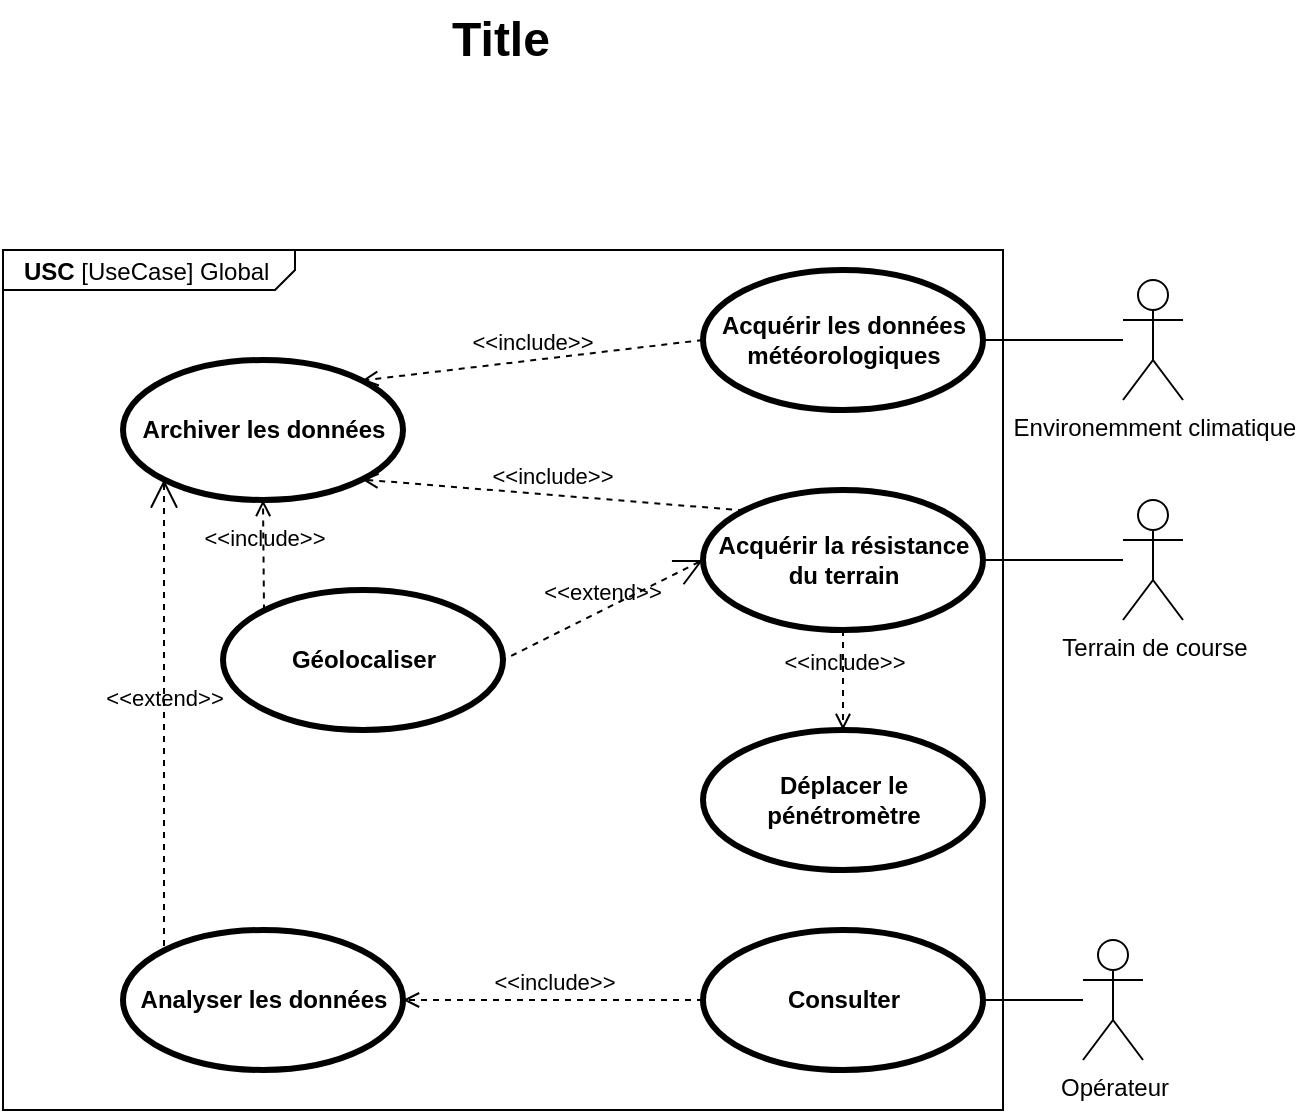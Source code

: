 <mxfile version="26.0.10">
  <diagram name="Page-1" id="929967ad-93f9-6ef4-fab6-5d389245f69c">
    <mxGraphModel dx="1003" dy="793" grid="1" gridSize="10" guides="1" tooltips="1" connect="1" arrows="1" fold="1" page="1" pageScale="1.5" pageWidth="1169" pageHeight="826" background="none" math="0" shadow="0">
      <root>
        <mxCell id="0" style=";html=1;" />
        <mxCell id="1" style=";html=1;" parent="0" />
        <mxCell id="1672d66443f91eb5-23" value="Title" style="text;strokeColor=none;fillColor=none;html=1;fontSize=24;fontStyle=1;verticalAlign=middle;align=center;" parent="1" vertex="1">
          <mxGeometry x="580" y="280" width="500" height="40" as="geometry" />
        </mxCell>
        <mxCell id="kc-IIqIBlsOipo_ezzUq-1" value="&lt;p style=&quot;margin: 0px ; margin-top: 4px ; margin-left: 10px ; text-align: left&quot;&gt;&lt;b&gt;USC&lt;/b&gt; [UseCase] Global&lt;/p&gt;" style="html=1;strokeWidth=1;shape=mxgraph.sysml.package;html=1;overflow=fill;whiteSpace=wrap;fillColor=none;gradientColor=none;fontSize=12;align=center;labelX=146.19;" parent="1" vertex="1">
          <mxGeometry x="581.5" y="405" width="500" height="430" as="geometry" />
        </mxCell>
        <mxCell id="kc-IIqIBlsOipo_ezzUq-2" value="Acquérir les données météorologiques" style="shape=ellipse;html=1;strokeWidth=3;fontStyle=1;whiteSpace=wrap;align=center;perimeter=ellipsePerimeter;" parent="1" vertex="1">
          <mxGeometry x="931.5" y="415" width="140" height="70" as="geometry" />
        </mxCell>
        <mxCell id="kc-IIqIBlsOipo_ezzUq-3" value="Acquérir la résistance du terrain" style="shape=ellipse;html=1;strokeWidth=3;fontStyle=1;whiteSpace=wrap;align=center;perimeter=ellipsePerimeter;" parent="1" vertex="1">
          <mxGeometry x="931.5" y="525" width="140" height="70" as="geometry" />
        </mxCell>
        <mxCell id="kc-IIqIBlsOipo_ezzUq-4" value="Déplacer le pénétromètre" style="shape=ellipse;html=1;strokeWidth=3;fontStyle=1;whiteSpace=wrap;align=center;perimeter=ellipsePerimeter;" parent="1" vertex="1">
          <mxGeometry x="931.5" y="645" width="140" height="70" as="geometry" />
        </mxCell>
        <mxCell id="kc-IIqIBlsOipo_ezzUq-5" value="Géolocaliser" style="shape=ellipse;html=1;strokeWidth=3;fontStyle=1;whiteSpace=wrap;align=center;perimeter=ellipsePerimeter;" parent="1" vertex="1">
          <mxGeometry x="691.5" y="575" width="140" height="70" as="geometry" />
        </mxCell>
        <mxCell id="kc-IIqIBlsOipo_ezzUq-7" value="Environemment climatique" style="shape=umlActor;html=1;verticalLabelPosition=bottom;verticalAlign=top;align=center;" parent="1" vertex="1">
          <mxGeometry x="1141.5" y="420" width="30" height="60" as="geometry" />
        </mxCell>
        <mxCell id="kc-IIqIBlsOipo_ezzUq-8" value="Terrain de course&lt;div&gt;&lt;br&gt;&lt;/div&gt;" style="shape=umlActor;html=1;verticalLabelPosition=bottom;verticalAlign=top;align=center;" parent="1" vertex="1">
          <mxGeometry x="1141.5" y="530" width="30" height="60" as="geometry" />
        </mxCell>
        <mxCell id="kc-IIqIBlsOipo_ezzUq-9" value="" style="edgeStyle=none;html=1;endArrow=none;verticalAlign=bottom;rounded=0;entryX=1;entryY=0.5;entryDx=0;entryDy=0;" parent="1" source="kc-IIqIBlsOipo_ezzUq-7" target="kc-IIqIBlsOipo_ezzUq-2" edge="1">
          <mxGeometry width="160" relative="1" as="geometry">
            <mxPoint x="978.5" y="575" as="sourcePoint" />
            <mxPoint x="1138.5" y="575" as="targetPoint" />
          </mxGeometry>
        </mxCell>
        <mxCell id="kc-IIqIBlsOipo_ezzUq-11" value="" style="edgeStyle=none;html=1;endArrow=none;verticalAlign=bottom;rounded=0;entryX=1;entryY=0.5;entryDx=0;entryDy=0;" parent="1" source="kc-IIqIBlsOipo_ezzUq-8" target="kc-IIqIBlsOipo_ezzUq-3" edge="1">
          <mxGeometry width="160" relative="1" as="geometry">
            <mxPoint x="978.5" y="535" as="sourcePoint" />
            <mxPoint x="1138.5" y="535" as="targetPoint" />
          </mxGeometry>
        </mxCell>
        <mxCell id="kc-IIqIBlsOipo_ezzUq-16" style="edgeStyle=orthogonalEdgeStyle;rounded=0;orthogonalLoop=1;jettySize=auto;html=1;exitX=0.5;exitY=1;exitDx=0;exitDy=0;" parent="1" edge="1">
          <mxGeometry relative="1" as="geometry">
            <mxPoint x="751.5" y="515" as="sourcePoint" />
            <mxPoint x="751.5" y="515" as="targetPoint" />
          </mxGeometry>
        </mxCell>
        <mxCell id="kc-IIqIBlsOipo_ezzUq-18" value="&amp;lt;&amp;lt;include&amp;gt;&amp;gt;" style="edgeStyle=none;html=1;endArrow=open;verticalAlign=bottom;dashed=1;labelBackgroundColor=none;rounded=0;exitX=0;exitY=0;exitDx=0;exitDy=0;entryX=1;entryY=1;entryDx=0;entryDy=0;" parent="1" source="kc-IIqIBlsOipo_ezzUq-3" target="kc-IIqIBlsOipo_ezzUq-26" edge="1">
          <mxGeometry width="160" relative="1" as="geometry">
            <mxPoint x="711.5" y="575" as="sourcePoint" />
            <mxPoint x="801.505" y="504.492" as="targetPoint" />
          </mxGeometry>
        </mxCell>
        <mxCell id="kc-IIqIBlsOipo_ezzUq-19" value="&amp;lt;&amp;lt;include&amp;gt;&amp;gt;" style="edgeStyle=none;html=1;endArrow=open;verticalAlign=bottom;dashed=1;labelBackgroundColor=none;rounded=0;exitX=0;exitY=0.5;exitDx=0;exitDy=0;entryX=1;entryY=0;entryDx=0;entryDy=0;" parent="1" source="kc-IIqIBlsOipo_ezzUq-2" target="kc-IIqIBlsOipo_ezzUq-26" edge="1">
          <mxGeometry width="160" relative="1" as="geometry">
            <mxPoint x="891.5" y="676" as="sourcePoint" />
            <mxPoint x="801.505" y="455.508" as="targetPoint" />
          </mxGeometry>
        </mxCell>
        <mxCell id="kc-IIqIBlsOipo_ezzUq-20" value="&amp;lt;&amp;lt;include&amp;gt;&amp;gt;" style="edgeStyle=none;html=1;endArrow=open;verticalAlign=bottom;dashed=1;labelBackgroundColor=none;rounded=0;exitX=0;exitY=0;exitDx=0;exitDy=0;entryX=0.5;entryY=1;entryDx=0;entryDy=0;" parent="1" source="kc-IIqIBlsOipo_ezzUq-5" target="kc-IIqIBlsOipo_ezzUq-26" edge="1">
          <mxGeometry width="160" relative="1" as="geometry">
            <mxPoint x="901.5" y="686" as="sourcePoint" />
            <mxPoint x="751.5" y="515" as="targetPoint" />
          </mxGeometry>
        </mxCell>
        <mxCell id="kc-IIqIBlsOipo_ezzUq-21" value="&amp;lt;&amp;lt;include&amp;gt;&amp;gt;" style="edgeStyle=none;html=1;endArrow=open;verticalAlign=bottom;dashed=1;labelBackgroundColor=none;rounded=0;exitX=0.5;exitY=1;exitDx=0;exitDy=0;entryX=0.5;entryY=0;entryDx=0;entryDy=0;" parent="1" source="kc-IIqIBlsOipo_ezzUq-3" target="kc-IIqIBlsOipo_ezzUq-4" edge="1">
          <mxGeometry width="160" relative="1" as="geometry">
            <mxPoint x="911.5" y="696" as="sourcePoint" />
            <mxPoint x="681.5" y="624" as="targetPoint" />
          </mxGeometry>
        </mxCell>
        <mxCell id="kc-IIqIBlsOipo_ezzUq-22" value="&amp;lt;&amp;lt;extend&amp;gt;&amp;gt;" style="edgeStyle=none;html=1;startArrow=open;endArrow=none;startSize=12;verticalAlign=bottom;dashed=1;labelBackgroundColor=none;rounded=0;exitX=0;exitY=0.5;exitDx=0;exitDy=0;entryX=1;entryY=0.5;entryDx=0;entryDy=0;" parent="1" source="kc-IIqIBlsOipo_ezzUq-3" target="kc-IIqIBlsOipo_ezzUq-5" edge="1">
          <mxGeometry width="160" relative="1" as="geometry">
            <mxPoint x="711.5" y="575" as="sourcePoint" />
            <mxPoint x="871.5" y="575" as="targetPoint" />
          </mxGeometry>
        </mxCell>
        <mxCell id="kc-IIqIBlsOipo_ezzUq-26" value="Archiver les données" style="shape=ellipse;html=1;strokeWidth=3;fontStyle=1;whiteSpace=wrap;align=center;perimeter=ellipsePerimeter;" parent="1" vertex="1">
          <mxGeometry x="641.5" y="460" width="140" height="70" as="geometry" />
        </mxCell>
        <mxCell id="kc-IIqIBlsOipo_ezzUq-27" value="Analyser les données" style="shape=ellipse;html=1;strokeWidth=3;fontStyle=1;whiteSpace=wrap;align=center;perimeter=ellipsePerimeter;" parent="1" vertex="1">
          <mxGeometry x="641.5" y="745" width="140" height="70" as="geometry" />
        </mxCell>
        <mxCell id="kc-IIqIBlsOipo_ezzUq-28" value="Consulter" style="shape=ellipse;html=1;strokeWidth=3;fontStyle=1;whiteSpace=wrap;align=center;perimeter=ellipsePerimeter;" parent="1" vertex="1">
          <mxGeometry x="931.5" y="745" width="140" height="70" as="geometry" />
        </mxCell>
        <mxCell id="kc-IIqIBlsOipo_ezzUq-30" value="Opérateur" style="shape=umlActor;html=1;verticalLabelPosition=bottom;verticalAlign=top;align=center;" parent="1" vertex="1">
          <mxGeometry x="1121.5" y="750" width="30" height="60" as="geometry" />
        </mxCell>
        <mxCell id="kc-IIqIBlsOipo_ezzUq-33" value="" style="edgeStyle=none;html=1;endArrow=none;verticalAlign=bottom;rounded=0;entryX=1;entryY=0.5;entryDx=0;entryDy=0;" parent="1" source="kc-IIqIBlsOipo_ezzUq-30" target="kc-IIqIBlsOipo_ezzUq-28" edge="1">
          <mxGeometry width="160" relative="1" as="geometry">
            <mxPoint x="976.5" y="1015" as="sourcePoint" />
            <mxPoint x="1136.5" y="1015" as="targetPoint" />
          </mxGeometry>
        </mxCell>
        <mxCell id="kc-IIqIBlsOipo_ezzUq-35" value="&amp;lt;&amp;lt;include&amp;gt;&amp;gt;" style="edgeStyle=none;html=1;endArrow=open;verticalAlign=bottom;dashed=1;labelBackgroundColor=none;rounded=0;exitX=0;exitY=0.5;exitDx=0;exitDy=0;entryX=1;entryY=0.5;entryDx=0;entryDy=0;" parent="1" source="kc-IIqIBlsOipo_ezzUq-28" target="kc-IIqIBlsOipo_ezzUq-27" edge="1">
          <mxGeometry width="160" relative="1" as="geometry">
            <mxPoint x="756.5" y="1065" as="sourcePoint" />
            <mxPoint x="916.5" y="1065" as="targetPoint" />
          </mxGeometry>
        </mxCell>
        <mxCell id="kc-IIqIBlsOipo_ezzUq-37" value="&amp;lt;&amp;lt;extend&amp;gt;&amp;gt;" style="edgeStyle=none;html=1;startArrow=open;endArrow=none;startSize=12;verticalAlign=bottom;dashed=1;labelBackgroundColor=none;rounded=0;exitX=0;exitY=1;exitDx=0;exitDy=0;entryX=0;entryY=0;entryDx=0;entryDy=0;" parent="1" source="kc-IIqIBlsOipo_ezzUq-26" target="kc-IIqIBlsOipo_ezzUq-27" edge="1">
          <mxGeometry width="160" relative="1" as="geometry">
            <mxPoint x="881.5" y="755" as="sourcePoint" />
            <mxPoint x="1041.5" y="755" as="targetPoint" />
          </mxGeometry>
        </mxCell>
      </root>
    </mxGraphModel>
  </diagram>
</mxfile>
